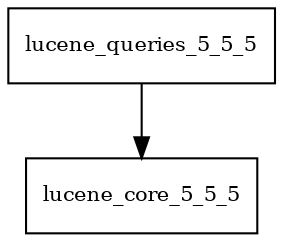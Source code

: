 digraph lucene_queries_5_5_5_dependencies {
  node [shape = box, fontsize=10.0];
  lucene_queries_5_5_5 -> lucene_core_5_5_5;
}
